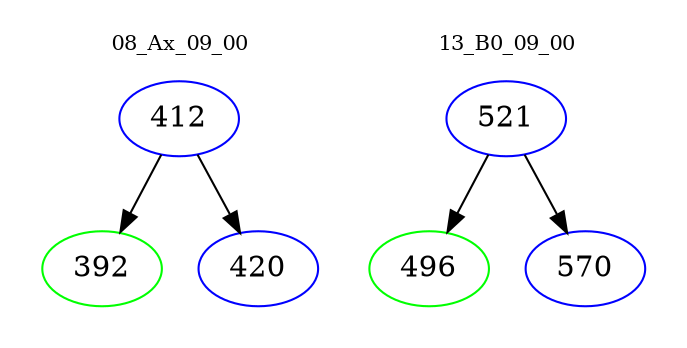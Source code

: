 digraph{
subgraph cluster_0 {
color = white
label = "08_Ax_09_00";
fontsize=10;
T0_412 [label="412", color="blue"]
T0_412 -> T0_392 [color="black"]
T0_392 [label="392", color="green"]
T0_412 -> T0_420 [color="black"]
T0_420 [label="420", color="blue"]
}
subgraph cluster_1 {
color = white
label = "13_B0_09_00";
fontsize=10;
T1_521 [label="521", color="blue"]
T1_521 -> T1_496 [color="black"]
T1_496 [label="496", color="green"]
T1_521 -> T1_570 [color="black"]
T1_570 [label="570", color="blue"]
}
}
